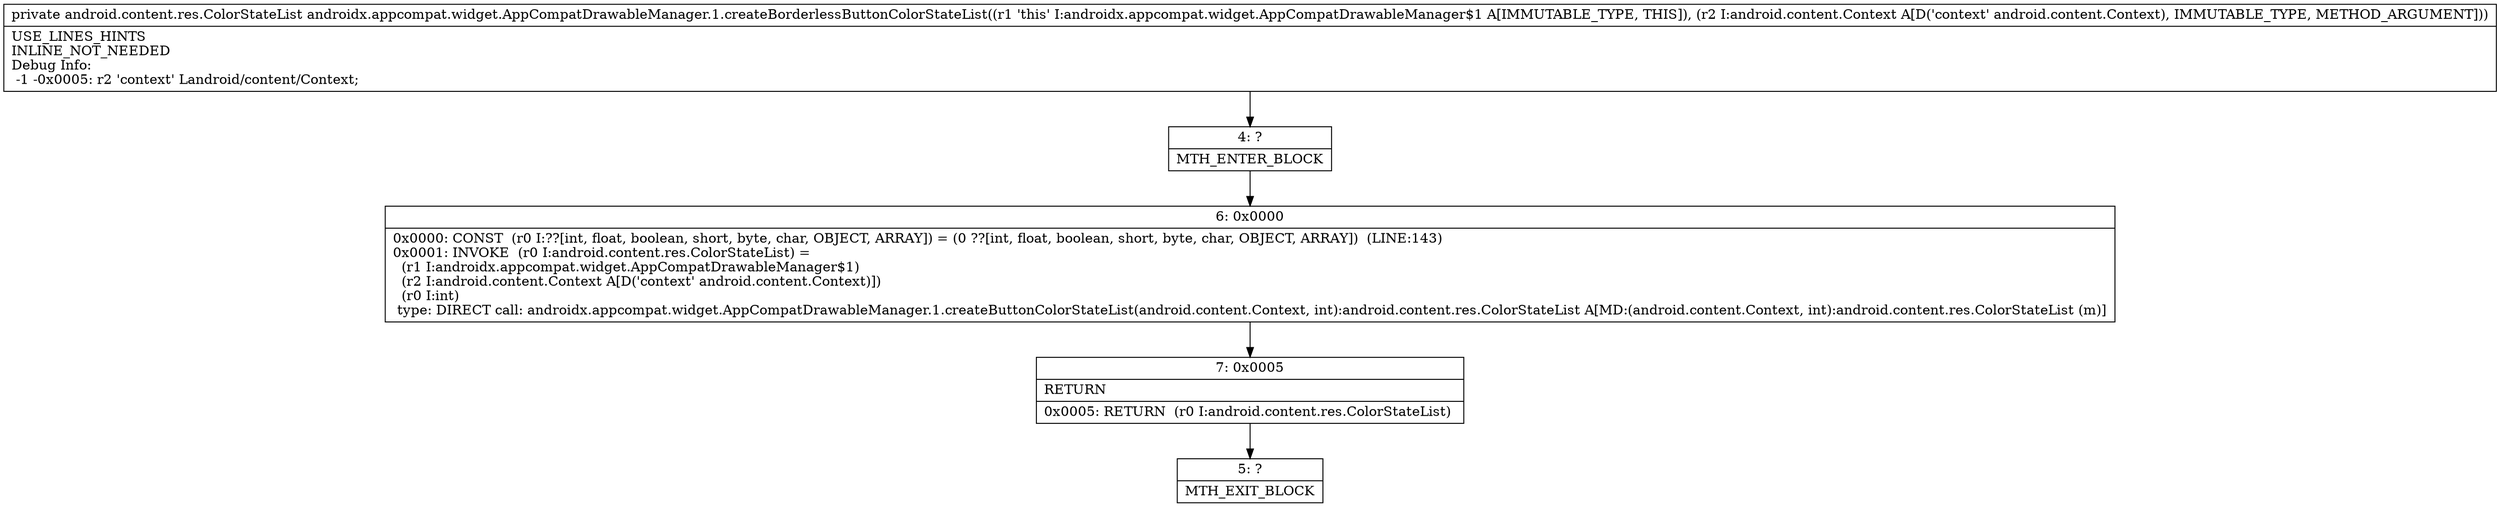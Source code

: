 digraph "CFG forandroidx.appcompat.widget.AppCompatDrawableManager.1.createBorderlessButtonColorStateList(Landroid\/content\/Context;)Landroid\/content\/res\/ColorStateList;" {
Node_4 [shape=record,label="{4\:\ ?|MTH_ENTER_BLOCK\l}"];
Node_6 [shape=record,label="{6\:\ 0x0000|0x0000: CONST  (r0 I:??[int, float, boolean, short, byte, char, OBJECT, ARRAY]) = (0 ??[int, float, boolean, short, byte, char, OBJECT, ARRAY])  (LINE:143)\l0x0001: INVOKE  (r0 I:android.content.res.ColorStateList) = \l  (r1 I:androidx.appcompat.widget.AppCompatDrawableManager$1)\l  (r2 I:android.content.Context A[D('context' android.content.Context)])\l  (r0 I:int)\l type: DIRECT call: androidx.appcompat.widget.AppCompatDrawableManager.1.createButtonColorStateList(android.content.Context, int):android.content.res.ColorStateList A[MD:(android.content.Context, int):android.content.res.ColorStateList (m)]\l}"];
Node_7 [shape=record,label="{7\:\ 0x0005|RETURN\l|0x0005: RETURN  (r0 I:android.content.res.ColorStateList) \l}"];
Node_5 [shape=record,label="{5\:\ ?|MTH_EXIT_BLOCK\l}"];
MethodNode[shape=record,label="{private android.content.res.ColorStateList androidx.appcompat.widget.AppCompatDrawableManager.1.createBorderlessButtonColorStateList((r1 'this' I:androidx.appcompat.widget.AppCompatDrawableManager$1 A[IMMUTABLE_TYPE, THIS]), (r2 I:android.content.Context A[D('context' android.content.Context), IMMUTABLE_TYPE, METHOD_ARGUMENT]))  | USE_LINES_HINTS\lINLINE_NOT_NEEDED\lDebug Info:\l  \-1 \-0x0005: r2 'context' Landroid\/content\/Context;\l}"];
MethodNode -> Node_4;Node_4 -> Node_6;
Node_6 -> Node_7;
Node_7 -> Node_5;
}

